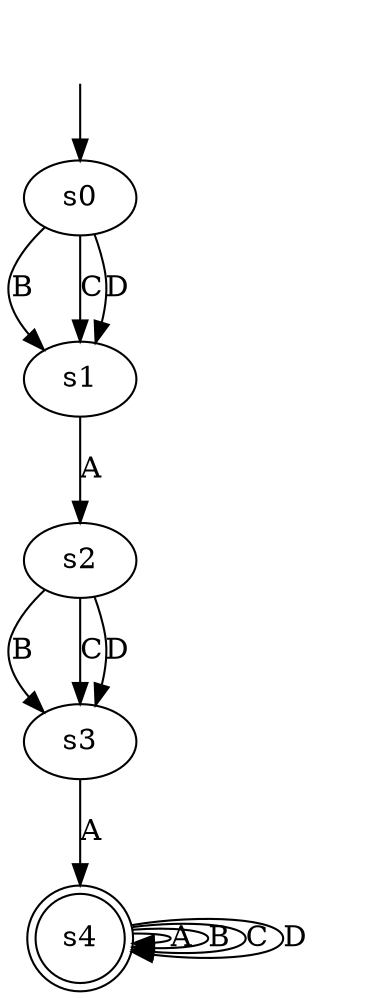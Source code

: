 digraph "p1" {
s0 [label=s0];
s1 [label=s1];
s2 [label=s2];
s3 [label=s3];
s4 [label=s4, shape=doublecircle];
s0 -> s1 [label=B];
s0 -> s1 [label=C];
s0 -> s1 [label=D];
s1 -> s2 [label=A];
s2 -> s3 [label=B];
s2 -> s3 [label=C];
s2 -> s3 [label=D];
s3 -> s4 [label=A];
s4 -> s4 [label=A];
s4 -> s4 [label=B];
s4 -> s4 [label=C];
s4 -> s4 [label=D];
__start0 [label="", shape=none];
__start0 -> s0  [label=""];
}
